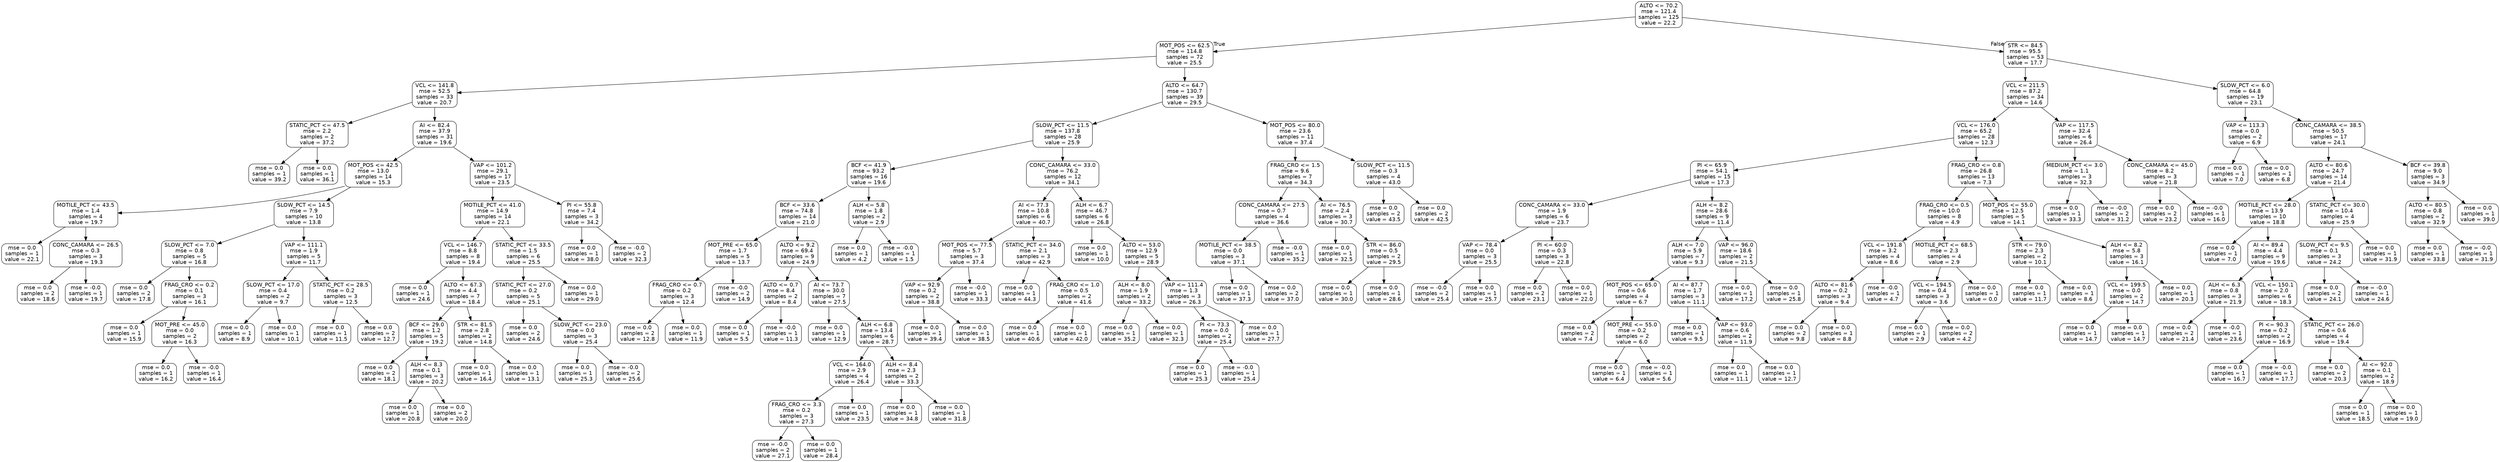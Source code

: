 digraph Tree {
node [shape=box, style="rounded", color="black", fontname=helvetica] ;
edge [fontname=helvetica] ;
0 [label="ALTO <= 70.2\nmse = 121.4\nsamples = 125\nvalue = 22.2"] ;
1 [label="MOT_POS <= 62.5\nmse = 114.8\nsamples = 72\nvalue = 25.5"] ;
0 -> 1 [labeldistance=2.5, labelangle=45, headlabel="True"] ;
2 [label="VCL <= 141.8\nmse = 52.5\nsamples = 33\nvalue = 20.7"] ;
1 -> 2 ;
3 [label="STATIC_PCT <= 47.5\nmse = 2.2\nsamples = 2\nvalue = 37.2"] ;
2 -> 3 ;
4 [label="mse = 0.0\nsamples = 1\nvalue = 39.2"] ;
3 -> 4 ;
5 [label="mse = 0.0\nsamples = 1\nvalue = 36.1"] ;
3 -> 5 ;
6 [label="AI <= 82.4\nmse = 37.9\nsamples = 31\nvalue = 19.6"] ;
2 -> 6 ;
7 [label="MOT_POS <= 42.5\nmse = 13.0\nsamples = 14\nvalue = 15.3"] ;
6 -> 7 ;
8 [label="MOTILE_PCT <= 43.5\nmse = 1.4\nsamples = 4\nvalue = 19.7"] ;
7 -> 8 ;
9 [label="mse = 0.0\nsamples = 1\nvalue = 22.1"] ;
8 -> 9 ;
10 [label="CONC_CAMARA <= 26.5\nmse = 0.3\nsamples = 3\nvalue = 19.3"] ;
8 -> 10 ;
11 [label="mse = 0.0\nsamples = 2\nvalue = 18.6"] ;
10 -> 11 ;
12 [label="mse = -0.0\nsamples = 1\nvalue = 19.7"] ;
10 -> 12 ;
13 [label="SLOW_PCT <= 14.5\nmse = 7.9\nsamples = 10\nvalue = 13.8"] ;
7 -> 13 ;
14 [label="SLOW_PCT <= 7.0\nmse = 0.8\nsamples = 5\nvalue = 16.8"] ;
13 -> 14 ;
15 [label="mse = 0.0\nsamples = 2\nvalue = 17.8"] ;
14 -> 15 ;
16 [label="FRAG_CRO <= 0.2\nmse = 0.1\nsamples = 3\nvalue = 16.1"] ;
14 -> 16 ;
17 [label="mse = 0.0\nsamples = 1\nvalue = 15.9"] ;
16 -> 17 ;
18 [label="MOT_PRE <= 45.0\nmse = 0.0\nsamples = 2\nvalue = 16.3"] ;
16 -> 18 ;
19 [label="mse = 0.0\nsamples = 1\nvalue = 16.2"] ;
18 -> 19 ;
20 [label="mse = -0.0\nsamples = 1\nvalue = 16.4"] ;
18 -> 20 ;
21 [label="VAP <= 111.1\nmse = 1.9\nsamples = 5\nvalue = 11.7"] ;
13 -> 21 ;
22 [label="SLOW_PCT <= 17.0\nmse = 0.4\nsamples = 2\nvalue = 9.7"] ;
21 -> 22 ;
23 [label="mse = 0.0\nsamples = 1\nvalue = 8.9"] ;
22 -> 23 ;
24 [label="mse = 0.0\nsamples = 1\nvalue = 10.1"] ;
22 -> 24 ;
25 [label="STATIC_PCT <= 28.5\nmse = 0.2\nsamples = 3\nvalue = 12.5"] ;
21 -> 25 ;
26 [label="mse = 0.0\nsamples = 1\nvalue = 11.5"] ;
25 -> 26 ;
27 [label="mse = 0.0\nsamples = 2\nvalue = 12.7"] ;
25 -> 27 ;
28 [label="VAP <= 101.2\nmse = 29.1\nsamples = 17\nvalue = 23.5"] ;
6 -> 28 ;
29 [label="MOTILE_PCT <= 41.0\nmse = 14.9\nsamples = 14\nvalue = 22.1"] ;
28 -> 29 ;
30 [label="VCL <= 146.7\nmse = 8.8\nsamples = 8\nvalue = 19.4"] ;
29 -> 30 ;
31 [label="mse = 0.0\nsamples = 1\nvalue = 24.6"] ;
30 -> 31 ;
32 [label="ALTO <= 67.3\nmse = 4.4\nsamples = 7\nvalue = 18.4"] ;
30 -> 32 ;
33 [label="BCF <= 29.0\nmse = 1.2\nsamples = 5\nvalue = 19.2"] ;
32 -> 33 ;
34 [label="mse = 0.0\nsamples = 2\nvalue = 18.1"] ;
33 -> 34 ;
35 [label="ALH <= 8.3\nmse = 0.1\nsamples = 3\nvalue = 20.2"] ;
33 -> 35 ;
36 [label="mse = 0.0\nsamples = 1\nvalue = 20.8"] ;
35 -> 36 ;
37 [label="mse = 0.0\nsamples = 2\nvalue = 20.0"] ;
35 -> 37 ;
38 [label="STR <= 81.5\nmse = 2.8\nsamples = 2\nvalue = 14.8"] ;
32 -> 38 ;
39 [label="mse = 0.0\nsamples = 1\nvalue = 16.4"] ;
38 -> 39 ;
40 [label="mse = 0.0\nsamples = 1\nvalue = 13.1"] ;
38 -> 40 ;
41 [label="STATIC_PCT <= 33.5\nmse = 1.5\nsamples = 6\nvalue = 25.5"] ;
29 -> 41 ;
42 [label="STATIC_PCT <= 27.0\nmse = 0.2\nsamples = 5\nvalue = 25.1"] ;
41 -> 42 ;
43 [label="mse = 0.0\nsamples = 2\nvalue = 24.6"] ;
42 -> 43 ;
44 [label="SLOW_PCT <= 23.0\nmse = 0.0\nsamples = 3\nvalue = 25.4"] ;
42 -> 44 ;
45 [label="mse = 0.0\nsamples = 1\nvalue = 25.3"] ;
44 -> 45 ;
46 [label="mse = -0.0\nsamples = 2\nvalue = 25.6"] ;
44 -> 46 ;
47 [label="mse = 0.0\nsamples = 1\nvalue = 29.0"] ;
41 -> 47 ;
48 [label="PI <= 55.8\nmse = 7.4\nsamples = 3\nvalue = 34.2"] ;
28 -> 48 ;
49 [label="mse = 0.0\nsamples = 1\nvalue = 38.0"] ;
48 -> 49 ;
50 [label="mse = -0.0\nsamples = 2\nvalue = 32.3"] ;
48 -> 50 ;
51 [label="ALTO <= 64.7\nmse = 130.7\nsamples = 39\nvalue = 29.5"] ;
1 -> 51 ;
52 [label="SLOW_PCT <= 11.5\nmse = 137.8\nsamples = 28\nvalue = 25.9"] ;
51 -> 52 ;
53 [label="BCF <= 41.9\nmse = 93.2\nsamples = 16\nvalue = 19.6"] ;
52 -> 53 ;
54 [label="BCF <= 33.6\nmse = 74.8\nsamples = 14\nvalue = 21.0"] ;
53 -> 54 ;
55 [label="MOT_PRE <= 65.0\nmse = 1.7\nsamples = 5\nvalue = 13.7"] ;
54 -> 55 ;
56 [label="FRAG_CRO <= 0.7\nmse = 0.2\nsamples = 3\nvalue = 12.4"] ;
55 -> 56 ;
57 [label="mse = 0.0\nsamples = 2\nvalue = 12.8"] ;
56 -> 57 ;
58 [label="mse = 0.0\nsamples = 1\nvalue = 11.9"] ;
56 -> 58 ;
59 [label="mse = -0.0\nsamples = 2\nvalue = 14.9"] ;
55 -> 59 ;
60 [label="ALTO <= 9.2\nmse = 69.4\nsamples = 9\nvalue = 24.9"] ;
54 -> 60 ;
61 [label="ALTO <= 0.7\nmse = 8.4\nsamples = 2\nvalue = 8.4"] ;
60 -> 61 ;
62 [label="mse = 0.0\nsamples = 1\nvalue = 5.5"] ;
61 -> 62 ;
63 [label="mse = -0.0\nsamples = 1\nvalue = 11.3"] ;
61 -> 63 ;
64 [label="AI <= 73.7\nmse = 30.0\nsamples = 7\nvalue = 27.5"] ;
60 -> 64 ;
65 [label="mse = 0.0\nsamples = 1\nvalue = 12.9"] ;
64 -> 65 ;
66 [label="ALH <= 6.8\nmse = 13.4\nsamples = 6\nvalue = 28.7"] ;
64 -> 66 ;
67 [label="VCL <= 164.0\nmse = 2.9\nsamples = 4\nvalue = 26.4"] ;
66 -> 67 ;
68 [label="FRAG_CRO <= 3.3\nmse = 0.2\nsamples = 3\nvalue = 27.3"] ;
67 -> 68 ;
69 [label="mse = -0.0\nsamples = 2\nvalue = 27.1"] ;
68 -> 69 ;
70 [label="mse = 0.0\nsamples = 1\nvalue = 28.4"] ;
68 -> 70 ;
71 [label="mse = 0.0\nsamples = 1\nvalue = 23.5"] ;
67 -> 71 ;
72 [label="ALH <= 8.4\nmse = 2.3\nsamples = 2\nvalue = 33.3"] ;
66 -> 72 ;
73 [label="mse = 0.0\nsamples = 1\nvalue = 34.8"] ;
72 -> 73 ;
74 [label="mse = 0.0\nsamples = 1\nvalue = 31.8"] ;
72 -> 74 ;
75 [label="ALH <= 5.8\nmse = 1.8\nsamples = 2\nvalue = 2.9"] ;
53 -> 75 ;
76 [label="mse = 0.0\nsamples = 1\nvalue = 4.2"] ;
75 -> 76 ;
77 [label="mse = -0.0\nsamples = 1\nvalue = 1.5"] ;
75 -> 77 ;
78 [label="CONC_CAMARA <= 33.0\nmse = 76.2\nsamples = 12\nvalue = 34.1"] ;
52 -> 78 ;
79 [label="AI <= 77.3\nmse = 10.8\nsamples = 6\nvalue = 40.7"] ;
78 -> 79 ;
80 [label="MOT_POS <= 77.5\nmse = 5.7\nsamples = 3\nvalue = 37.4"] ;
79 -> 80 ;
81 [label="VAP <= 92.9\nmse = 0.2\nsamples = 2\nvalue = 38.8"] ;
80 -> 81 ;
82 [label="mse = 0.0\nsamples = 1\nvalue = 39.4"] ;
81 -> 82 ;
83 [label="mse = 0.0\nsamples = 1\nvalue = 38.5"] ;
81 -> 83 ;
84 [label="mse = -0.0\nsamples = 1\nvalue = 33.3"] ;
80 -> 84 ;
85 [label="STATIC_PCT <= 34.0\nmse = 2.1\nsamples = 3\nvalue = 42.9"] ;
79 -> 85 ;
86 [label="mse = 0.0\nsamples = 1\nvalue = 44.3"] ;
85 -> 86 ;
87 [label="FRAG_CRO <= 1.0\nmse = 0.5\nsamples = 2\nvalue = 41.6"] ;
85 -> 87 ;
88 [label="mse = 0.0\nsamples = 1\nvalue = 40.6"] ;
87 -> 88 ;
89 [label="mse = 0.0\nsamples = 1\nvalue = 42.0"] ;
87 -> 89 ;
90 [label="ALH <= 6.7\nmse = 46.7\nsamples = 6\nvalue = 26.8"] ;
78 -> 90 ;
91 [label="mse = 0.0\nsamples = 1\nvalue = 10.0"] ;
90 -> 91 ;
92 [label="ALTO <= 53.0\nmse = 12.9\nsamples = 5\nvalue = 28.9"] ;
90 -> 92 ;
93 [label="ALH <= 8.0\nmse = 1.9\nsamples = 2\nvalue = 33.2"] ;
92 -> 93 ;
94 [label="mse = 0.0\nsamples = 1\nvalue = 35.2"] ;
93 -> 94 ;
95 [label="mse = 0.0\nsamples = 1\nvalue = 32.3"] ;
93 -> 95 ;
96 [label="VAP <= 111.4\nmse = 1.3\nsamples = 3\nvalue = 26.3"] ;
92 -> 96 ;
97 [label="PI <= 73.3\nmse = 0.0\nsamples = 2\nvalue = 25.4"] ;
96 -> 97 ;
98 [label="mse = 0.0\nsamples = 1\nvalue = 25.3"] ;
97 -> 98 ;
99 [label="mse = -0.0\nsamples = 1\nvalue = 25.4"] ;
97 -> 99 ;
100 [label="mse = 0.0\nsamples = 1\nvalue = 27.7"] ;
96 -> 100 ;
101 [label="MOT_POS <= 80.0\nmse = 23.6\nsamples = 11\nvalue = 37.4"] ;
51 -> 101 ;
102 [label="FRAG_CRO <= 1.5\nmse = 9.6\nsamples = 7\nvalue = 34.3"] ;
101 -> 102 ;
103 [label="CONC_CAMARA <= 27.5\nmse = 0.7\nsamples = 4\nvalue = 36.6"] ;
102 -> 103 ;
104 [label="MOTILE_PCT <= 38.5\nmse = 0.0\nsamples = 3\nvalue = 37.1"] ;
103 -> 104 ;
105 [label="mse = 0.0\nsamples = 1\nvalue = 37.3"] ;
104 -> 105 ;
106 [label="mse = 0.0\nsamples = 2\nvalue = 37.0"] ;
104 -> 106 ;
107 [label="mse = -0.0\nsamples = 1\nvalue = 35.2"] ;
103 -> 107 ;
108 [label="AI <= 76.5\nmse = 2.4\nsamples = 3\nvalue = 30.7"] ;
102 -> 108 ;
109 [label="mse = 0.0\nsamples = 1\nvalue = 32.5"] ;
108 -> 109 ;
110 [label="STR <= 86.0\nmse = 0.5\nsamples = 2\nvalue = 29.5"] ;
108 -> 110 ;
111 [label="mse = 0.0\nsamples = 1\nvalue = 30.0"] ;
110 -> 111 ;
112 [label="mse = 0.0\nsamples = 1\nvalue = 28.6"] ;
110 -> 112 ;
113 [label="SLOW_PCT <= 11.5\nmse = 0.3\nsamples = 4\nvalue = 43.0"] ;
101 -> 113 ;
114 [label="mse = 0.0\nsamples = 2\nvalue = 43.5"] ;
113 -> 114 ;
115 [label="mse = 0.0\nsamples = 2\nvalue = 42.5"] ;
113 -> 115 ;
116 [label="STR <= 84.5\nmse = 95.5\nsamples = 53\nvalue = 17.7"] ;
0 -> 116 [labeldistance=2.5, labelangle=-45, headlabel="False"] ;
117 [label="VCL <= 211.5\nmse = 87.2\nsamples = 34\nvalue = 14.6"] ;
116 -> 117 ;
118 [label="VCL <= 176.0\nmse = 65.2\nsamples = 28\nvalue = 12.3"] ;
117 -> 118 ;
119 [label="PI <= 65.9\nmse = 54.1\nsamples = 15\nvalue = 17.3"] ;
118 -> 119 ;
120 [label="CONC_CAMARA <= 33.0\nmse = 1.9\nsamples = 6\nvalue = 23.7"] ;
119 -> 120 ;
121 [label="VAP <= 78.4\nmse = 0.0\nsamples = 3\nvalue = 25.5"] ;
120 -> 121 ;
122 [label="mse = -0.0\nsamples = 2\nvalue = 25.4"] ;
121 -> 122 ;
123 [label="mse = 0.0\nsamples = 1\nvalue = 25.7"] ;
121 -> 123 ;
124 [label="PI <= 60.0\nmse = 0.3\nsamples = 3\nvalue = 22.8"] ;
120 -> 124 ;
125 [label="mse = 0.0\nsamples = 2\nvalue = 23.1"] ;
124 -> 125 ;
126 [label="mse = 0.0\nsamples = 1\nvalue = 22.0"] ;
124 -> 126 ;
127 [label="ALH <= 8.2\nmse = 28.6\nsamples = 9\nvalue = 11.4"] ;
119 -> 127 ;
128 [label="ALH <= 7.0\nmse = 5.9\nsamples = 7\nvalue = 9.3"] ;
127 -> 128 ;
129 [label="MOT_POS <= 65.0\nmse = 0.6\nsamples = 4\nvalue = 6.7"] ;
128 -> 129 ;
130 [label="mse = 0.0\nsamples = 2\nvalue = 7.4"] ;
129 -> 130 ;
131 [label="MOT_PRE <= 55.0\nmse = 0.2\nsamples = 2\nvalue = 6.0"] ;
129 -> 131 ;
132 [label="mse = 0.0\nsamples = 1\nvalue = 6.4"] ;
131 -> 132 ;
133 [label="mse = -0.0\nsamples = 1\nvalue = 5.6"] ;
131 -> 133 ;
134 [label="AI <= 87.7\nmse = 1.7\nsamples = 3\nvalue = 11.1"] ;
128 -> 134 ;
135 [label="mse = 0.0\nsamples = 1\nvalue = 9.5"] ;
134 -> 135 ;
136 [label="VAP <= 93.0\nmse = 0.6\nsamples = 2\nvalue = 11.9"] ;
134 -> 136 ;
137 [label="mse = 0.0\nsamples = 1\nvalue = 11.1"] ;
136 -> 137 ;
138 [label="mse = 0.0\nsamples = 1\nvalue = 12.7"] ;
136 -> 138 ;
139 [label="VAP <= 96.0\nmse = 18.6\nsamples = 2\nvalue = 21.5"] ;
127 -> 139 ;
140 [label="mse = 0.0\nsamples = 1\nvalue = 17.2"] ;
139 -> 140 ;
141 [label="mse = 0.0\nsamples = 1\nvalue = 25.8"] ;
139 -> 141 ;
142 [label="FRAG_CRO <= 0.8\nmse = 26.8\nsamples = 13\nvalue = 7.3"] ;
118 -> 142 ;
143 [label="FRAG_CRO <= 0.5\nmse = 10.0\nsamples = 8\nvalue = 4.9"] ;
142 -> 143 ;
144 [label="VCL <= 191.8\nmse = 3.2\nsamples = 4\nvalue = 8.6"] ;
143 -> 144 ;
145 [label="ALTO <= 81.6\nmse = 0.2\nsamples = 3\nvalue = 9.4"] ;
144 -> 145 ;
146 [label="mse = 0.0\nsamples = 2\nvalue = 9.8"] ;
145 -> 146 ;
147 [label="mse = 0.0\nsamples = 1\nvalue = 8.8"] ;
145 -> 147 ;
148 [label="mse = -0.0\nsamples = 1\nvalue = 4.7"] ;
144 -> 148 ;
149 [label="MOTILE_PCT <= 68.5\nmse = 2.3\nsamples = 4\nvalue = 2.9"] ;
143 -> 149 ;
150 [label="VCL <= 194.5\nmse = 0.4\nsamples = 3\nvalue = 3.6"] ;
149 -> 150 ;
151 [label="mse = 0.0\nsamples = 1\nvalue = 2.9"] ;
150 -> 151 ;
152 [label="mse = 0.0\nsamples = 2\nvalue = 4.2"] ;
150 -> 152 ;
153 [label="mse = 0.0\nsamples = 1\nvalue = 0.0"] ;
149 -> 153 ;
154 [label="MOT_POS <= 55.0\nmse = 12.5\nsamples = 5\nvalue = 14.1"] ;
142 -> 154 ;
155 [label="STR <= 79.0\nmse = 2.3\nsamples = 2\nvalue = 10.1"] ;
154 -> 155 ;
156 [label="mse = 0.0\nsamples = 1\nvalue = 11.7"] ;
155 -> 156 ;
157 [label="mse = 0.0\nsamples = 1\nvalue = 8.6"] ;
155 -> 157 ;
158 [label="ALH <= 8.2\nmse = 5.8\nsamples = 3\nvalue = 16.1"] ;
154 -> 158 ;
159 [label="VCL <= 199.5\nmse = 0.0\nsamples = 2\nvalue = 14.7"] ;
158 -> 159 ;
160 [label="mse = 0.0\nsamples = 1\nvalue = 14.7"] ;
159 -> 160 ;
161 [label="mse = 0.0\nsamples = 1\nvalue = 14.7"] ;
159 -> 161 ;
162 [label="mse = 0.0\nsamples = 1\nvalue = 20.3"] ;
158 -> 162 ;
163 [label="VAP <= 117.5\nmse = 32.4\nsamples = 6\nvalue = 26.4"] ;
117 -> 163 ;
164 [label="MEDIUM_PCT <= 3.0\nmse = 1.1\nsamples = 3\nvalue = 32.3"] ;
163 -> 164 ;
165 [label="mse = 0.0\nsamples = 1\nvalue = 33.3"] ;
164 -> 165 ;
166 [label="mse = -0.0\nsamples = 2\nvalue = 31.2"] ;
164 -> 166 ;
167 [label="CONC_CAMARA <= 45.0\nmse = 8.2\nsamples = 3\nvalue = 21.8"] ;
163 -> 167 ;
168 [label="mse = 0.0\nsamples = 2\nvalue = 23.2"] ;
167 -> 168 ;
169 [label="mse = -0.0\nsamples = 1\nvalue = 16.0"] ;
167 -> 169 ;
170 [label="SLOW_PCT <= 6.0\nmse = 64.8\nsamples = 19\nvalue = 23.1"] ;
116 -> 170 ;
171 [label="VAP <= 113.3\nmse = 0.0\nsamples = 2\nvalue = 6.9"] ;
170 -> 171 ;
172 [label="mse = 0.0\nsamples = 1\nvalue = 7.0"] ;
171 -> 172 ;
173 [label="mse = 0.0\nsamples = 1\nvalue = 6.8"] ;
171 -> 173 ;
174 [label="CONC_CAMARA <= 38.5\nmse = 50.5\nsamples = 17\nvalue = 24.1"] ;
170 -> 174 ;
175 [label="ALTO <= 80.6\nmse = 24.7\nsamples = 14\nvalue = 21.4"] ;
174 -> 175 ;
176 [label="MOTILE_PCT <= 28.0\nmse = 13.9\nsamples = 10\nvalue = 18.8"] ;
175 -> 176 ;
177 [label="mse = 0.0\nsamples = 1\nvalue = 7.0"] ;
176 -> 177 ;
178 [label="AI <= 89.4\nmse = 4.4\nsamples = 9\nvalue = 19.6"] ;
176 -> 178 ;
179 [label="ALH <= 6.3\nmse = 0.8\nsamples = 3\nvalue = 21.9"] ;
178 -> 179 ;
180 [label="mse = 0.0\nsamples = 2\nvalue = 21.4"] ;
179 -> 180 ;
181 [label="mse = -0.0\nsamples = 1\nvalue = 23.6"] ;
179 -> 181 ;
182 [label="VCL <= 150.1\nmse = 2.0\nsamples = 6\nvalue = 18.3"] ;
178 -> 182 ;
183 [label="PI <= 90.3\nmse = 0.2\nsamples = 2\nvalue = 16.9"] ;
182 -> 183 ;
184 [label="mse = 0.0\nsamples = 1\nvalue = 16.7"] ;
183 -> 184 ;
185 [label="mse = -0.0\nsamples = 1\nvalue = 17.7"] ;
183 -> 185 ;
186 [label="STATIC_PCT <= 26.0\nmse = 0.6\nsamples = 4\nvalue = 19.4"] ;
182 -> 186 ;
187 [label="mse = 0.0\nsamples = 2\nvalue = 20.3"] ;
186 -> 187 ;
188 [label="AI <= 92.0\nmse = 0.1\nsamples = 2\nvalue = 18.9"] ;
186 -> 188 ;
189 [label="mse = 0.0\nsamples = 1\nvalue = 18.5"] ;
188 -> 189 ;
190 [label="mse = 0.0\nsamples = 1\nvalue = 19.0"] ;
188 -> 190 ;
191 [label="STATIC_PCT <= 30.0\nmse = 10.4\nsamples = 4\nvalue = 25.9"] ;
175 -> 191 ;
192 [label="SLOW_PCT <= 9.5\nmse = 0.1\nsamples = 3\nvalue = 24.2"] ;
191 -> 192 ;
193 [label="mse = 0.0\nsamples = 2\nvalue = 24.1"] ;
192 -> 193 ;
194 [label="mse = -0.0\nsamples = 1\nvalue = 24.6"] ;
192 -> 194 ;
195 [label="mse = 0.0\nsamples = 1\nvalue = 31.9"] ;
191 -> 195 ;
196 [label="BCF <= 39.8\nmse = 9.0\nsamples = 3\nvalue = 34.9"] ;
174 -> 196 ;
197 [label="ALTO <= 80.5\nmse = 0.8\nsamples = 2\nvalue = 32.9"] ;
196 -> 197 ;
198 [label="mse = 0.0\nsamples = 1\nvalue = 33.8"] ;
197 -> 198 ;
199 [label="mse = -0.0\nsamples = 1\nvalue = 31.9"] ;
197 -> 199 ;
200 [label="mse = 0.0\nsamples = 1\nvalue = 39.0"] ;
196 -> 200 ;
}